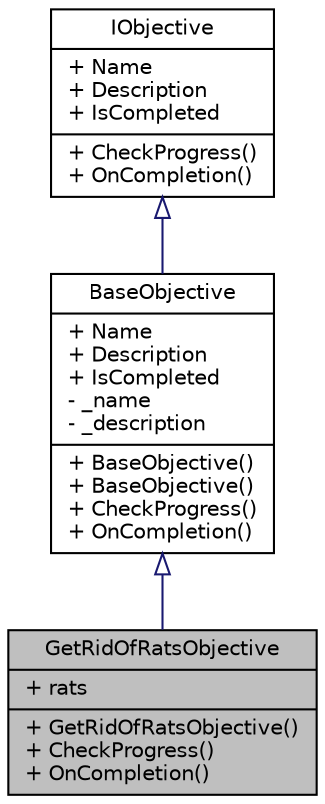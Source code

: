 digraph "GetRidOfRatsObjective"
{
 // INTERACTIVE_SVG=YES
  edge [fontname="Helvetica",fontsize="10",labelfontname="Helvetica",labelfontsize="10"];
  node [fontname="Helvetica",fontsize="10",shape=record];
  Node1 [label="{GetRidOfRatsObjective\n|+ rats\l|+ GetRidOfRatsObjective()\l+ CheckProgress()\l+ OnCompletion()\l}",height=0.2,width=0.4,color="black", fillcolor="grey75", style="filled" fontcolor="black"];
  Node2 -> Node1 [dir="back",color="midnightblue",fontsize="10",style="solid",arrowtail="onormal",fontname="Helvetica"];
  Node2 [label="{BaseObjective\n|+ Name\l+ Description\l+ IsCompleted\l- _name\l- _description\l|+ BaseObjective()\l+ BaseObjective()\l+ CheckProgress()\l+ OnCompletion()\l}",height=0.2,width=0.4,color="black", fillcolor="white", style="filled",URL="$dd/d14/class_action_rpg_kit_1_1_story_1_1_quest_1_1_base_objective.xhtml"];
  Node3 -> Node2 [dir="back",color="midnightblue",fontsize="10",style="solid",arrowtail="onormal",fontname="Helvetica"];
  Node3 [label="{IObjective\n|+ Name\l+ Description\l+ IsCompleted\l|+ CheckProgress()\l+ OnCompletion()\l}",height=0.2,width=0.4,color="black", fillcolor="white", style="filled",URL="$d2/d98/interface_action_rpg_kit_1_1_story_1_1_quest_1_1_i_objective.xhtml"];
}
